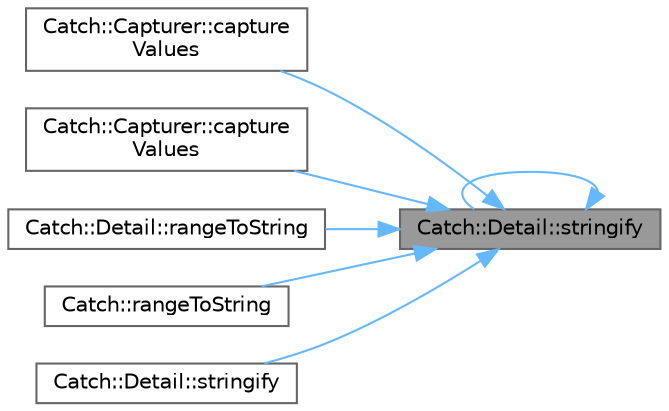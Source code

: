 digraph "Catch::Detail::stringify"
{
 // LATEX_PDF_SIZE
  bgcolor="transparent";
  edge [fontname=Helvetica,fontsize=10,labelfontname=Helvetica,labelfontsize=10];
  node [fontname=Helvetica,fontsize=10,shape=box,height=0.2,width=0.4];
  rankdir="RL";
  Node1 [id="Node000001",label="Catch::Detail::stringify",height=0.2,width=0.4,color="gray40", fillcolor="grey60", style="filled", fontcolor="black",tooltip=" "];
  Node1 -> Node2 [id="edge13_Node000001_Node000002",dir="back",color="steelblue1",style="solid",tooltip=" "];
  Node2 [id="Node000002",label="Catch::Capturer::capture\lValues",height=0.2,width=0.4,color="grey40", fillcolor="white", style="filled",URL="$class_catch_1_1_capturer.html#a60d08e6db2e54740bb2298bbbec3bc0b",tooltip=" "];
  Node1 -> Node3 [id="edge14_Node000001_Node000003",dir="back",color="steelblue1",style="solid",tooltip=" "];
  Node3 [id="Node000003",label="Catch::Capturer::capture\lValues",height=0.2,width=0.4,color="grey40", fillcolor="white", style="filled",URL="$class_catch_1_1_capturer.html#a76f2a097cfeb3042688300b81eb9bcbc",tooltip=" "];
  Node1 -> Node4 [id="edge15_Node000001_Node000004",dir="back",color="steelblue1",style="solid",tooltip=" "];
  Node4 [id="Node000004",label="Catch::Detail::rangeToString",height=0.2,width=0.4,color="grey40", fillcolor="white", style="filled",URL="$namespace_catch_1_1_detail.html#ac954cf158347a76a5b0c3f4fa9a9fa52",tooltip=" "];
  Node1 -> Node5 [id="edge16_Node000001_Node000005",dir="back",color="steelblue1",style="solid",tooltip=" "];
  Node5 [id="Node000005",label="Catch::rangeToString",height=0.2,width=0.4,color="grey40", fillcolor="white", style="filled",URL="$namespace_catch.html#ae162dc66b7767a52e7e4283915fd3d9f",tooltip=" "];
  Node1 -> Node6 [id="edge17_Node000001_Node000006",dir="back",color="steelblue1",style="solid",tooltip=" "];
  Node6 [id="Node000006",label="Catch::Detail::stringify",height=0.2,width=0.4,color="grey40", fillcolor="white", style="filled",URL="$namespace_catch_1_1_detail.html#a6a0b1a147b0268f4e758e54a97e743c8",tooltip=" "];
  Node1 -> Node1 [id="edge18_Node000001_Node000001",dir="back",color="steelblue1",style="solid",tooltip=" "];
}
